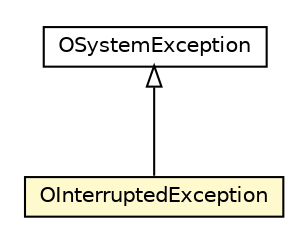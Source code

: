 #!/usr/local/bin/dot
#
# Class diagram 
# Generated by UMLGraph version R5_6-24-gf6e263 (http://www.umlgraph.org/)
#

digraph G {
	edge [fontname="Helvetica",fontsize=10,labelfontname="Helvetica",labelfontsize=10];
	node [fontname="Helvetica",fontsize=10,shape=plaintext];
	nodesep=0.25;
	ranksep=0.5;
	// com.orientechnologies.common.concur.lock.OInterruptedException
	c2164292 [label=<<table title="com.orientechnologies.common.concur.lock.OInterruptedException" border="0" cellborder="1" cellspacing="0" cellpadding="2" port="p" bgcolor="lemonChiffon" href="./OInterruptedException.html">
		<tr><td><table border="0" cellspacing="0" cellpadding="1">
<tr><td align="center" balign="center"> OInterruptedException </td></tr>
		</table></td></tr>
		</table>>, URL="./OInterruptedException.html", fontname="Helvetica", fontcolor="black", fontsize=10.0];
	// com.orientechnologies.common.exception.OSystemException
	c2164410 [label=<<table title="com.orientechnologies.common.exception.OSystemException" border="0" cellborder="1" cellspacing="0" cellpadding="2" port="p" href="../../exception/OSystemException.html">
		<tr><td><table border="0" cellspacing="0" cellpadding="1">
<tr><td align="center" balign="center"> OSystemException </td></tr>
		</table></td></tr>
		</table>>, URL="../../exception/OSystemException.html", fontname="Helvetica", fontcolor="black", fontsize=10.0];
	//com.orientechnologies.common.concur.lock.OInterruptedException extends com.orientechnologies.common.exception.OSystemException
	c2164410:p -> c2164292:p [dir=back,arrowtail=empty];
}

